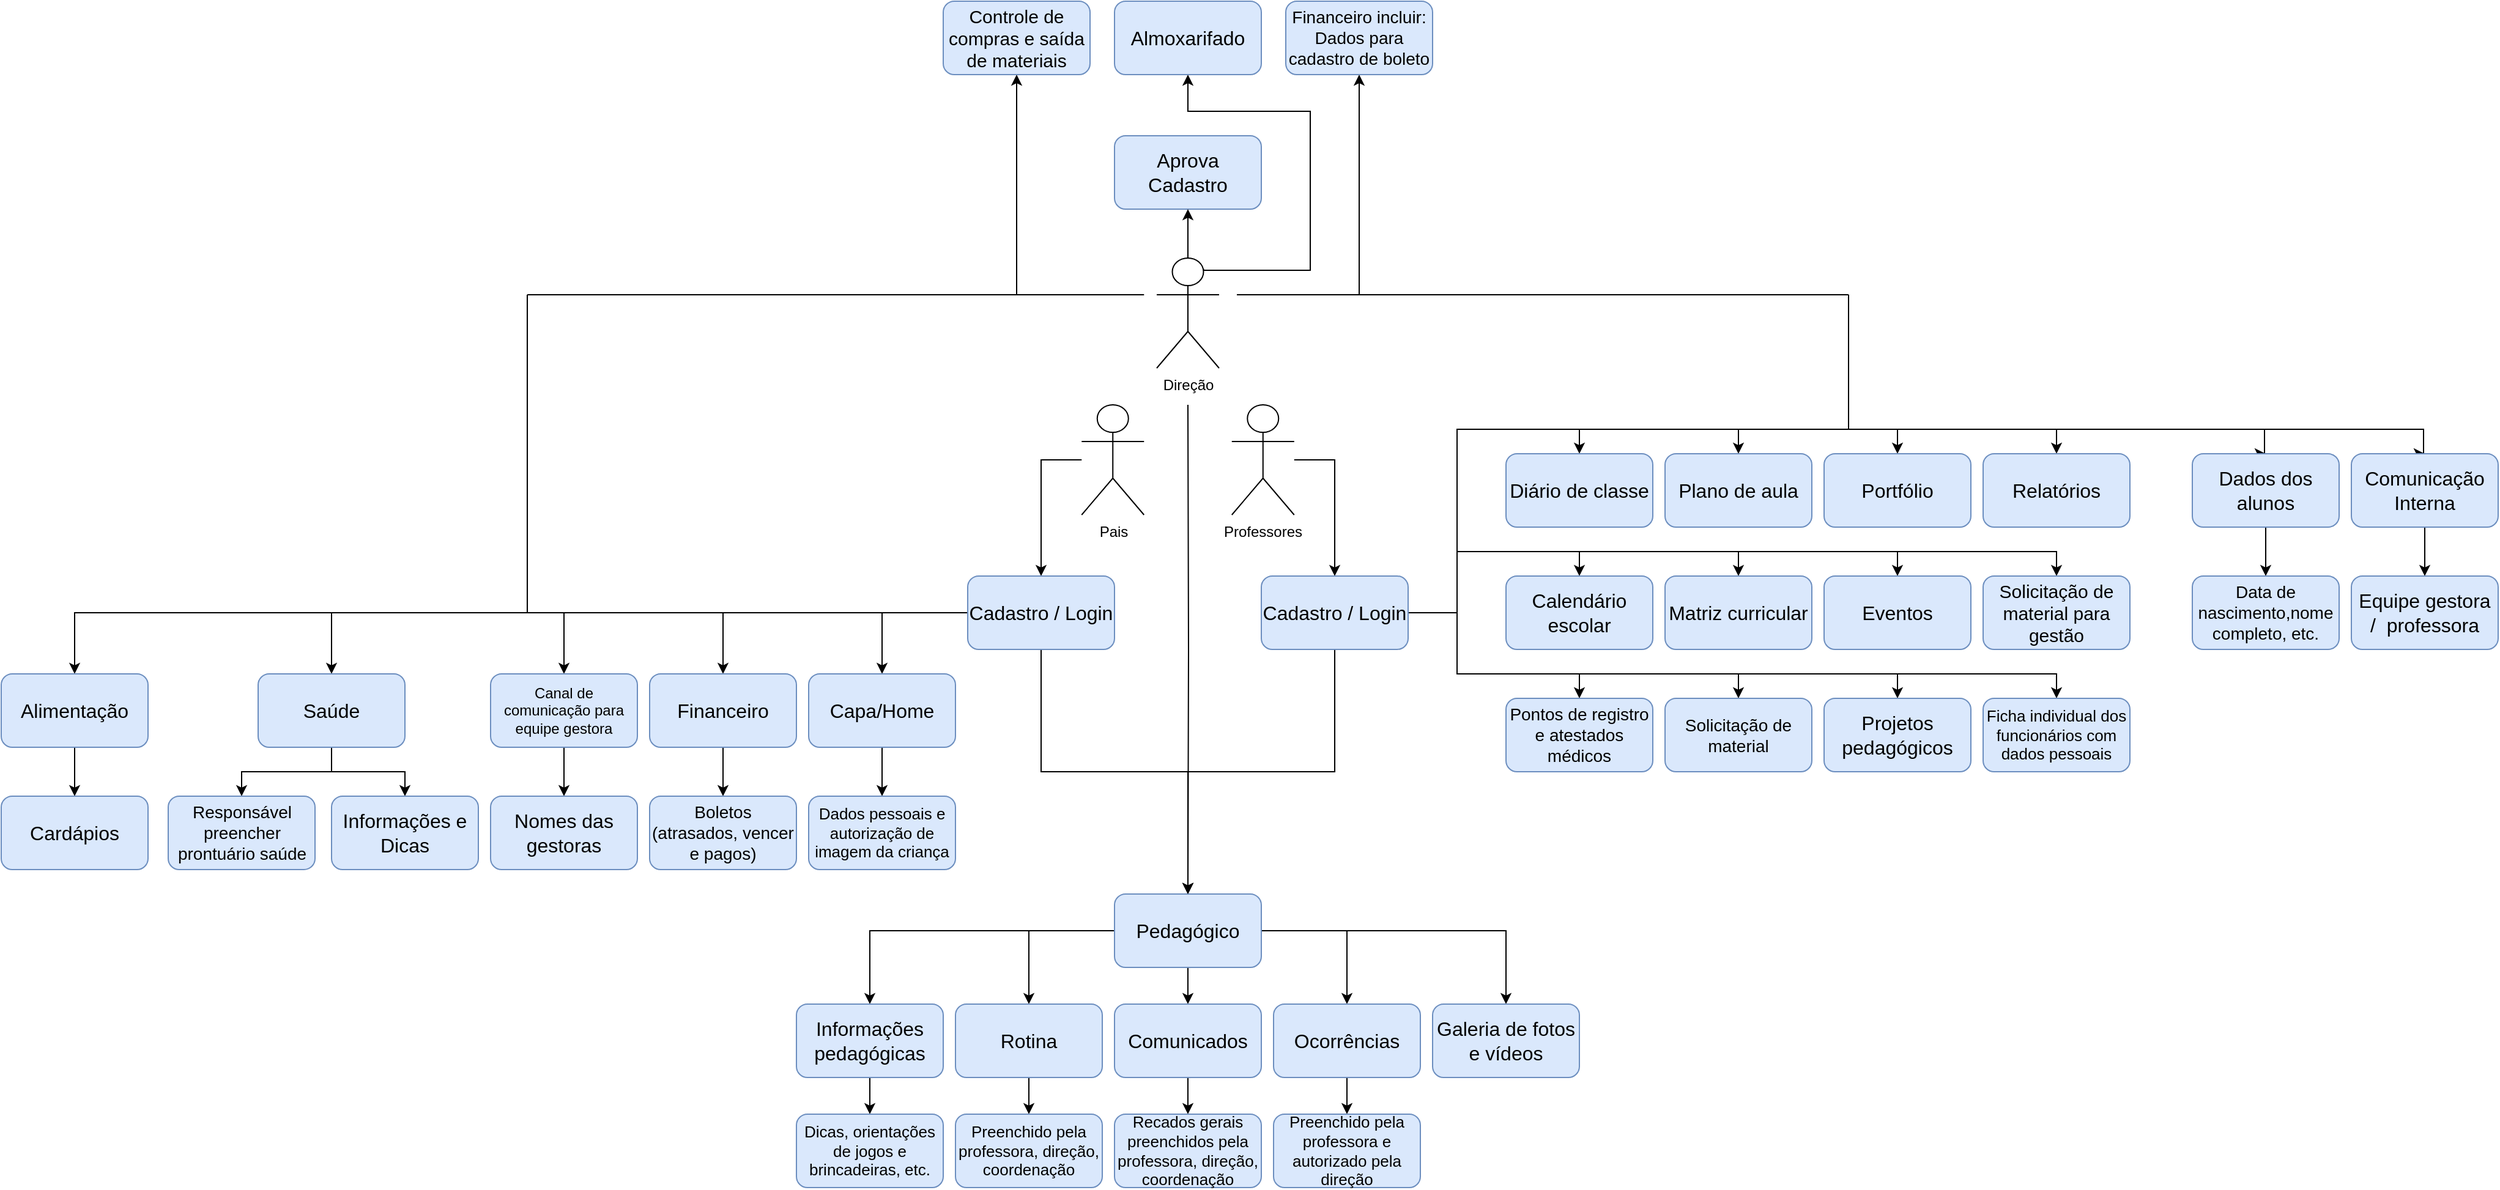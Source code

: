 <mxfile version="22.0.4" type="device">
  <diagram name="Página-1" id="YMS72fRI1g6qzpn0Bzsl">
    <mxGraphModel dx="2442" dy="1991" grid="1" gridSize="10" guides="1" tooltips="1" connect="1" arrows="1" fold="1" page="1" pageScale="1" pageWidth="827" pageHeight="1169" math="0" shadow="0">
      <root>
        <mxCell id="0" />
        <mxCell id="1" parent="0" />
        <mxCell id="8PaIV5h2lotwXUUkNXA3-9" style="edgeStyle=orthogonalEdgeStyle;rounded=0;orthogonalLoop=1;jettySize=auto;html=1;entryX=0.5;entryY=0;entryDx=0;entryDy=0;" edge="1" parent="1" source="lfwVHoiBFtauXAvSEoH1-1" target="lfwVHoiBFtauXAvSEoH1-3">
          <mxGeometry relative="1" as="geometry">
            <Array as="points">
              <mxPoint x="300" y="165" />
            </Array>
          </mxGeometry>
        </mxCell>
        <mxCell id="lfwVHoiBFtauXAvSEoH1-1" value="Pais" style="shape=umlActor;verticalLabelPosition=bottom;verticalAlign=top;html=1;outlineConnect=0;" parent="1" vertex="1">
          <mxGeometry x="333.13" y="120" width="51" height="90" as="geometry" />
        </mxCell>
        <mxCell id="8PaIV5h2lotwXUUkNXA3-16" style="edgeStyle=orthogonalEdgeStyle;rounded=0;orthogonalLoop=1;jettySize=auto;html=1;entryX=0.5;entryY=0;entryDx=0;entryDy=0;" edge="1" parent="1" source="lfwVHoiBFtauXAvSEoH1-3" target="8PaIV5h2lotwXUUkNXA3-15">
          <mxGeometry relative="1" as="geometry" />
        </mxCell>
        <mxCell id="8PaIV5h2lotwXUUkNXA3-18" style="edgeStyle=orthogonalEdgeStyle;rounded=0;orthogonalLoop=1;jettySize=auto;html=1;entryX=0.5;entryY=0;entryDx=0;entryDy=0;" edge="1" parent="1" source="lfwVHoiBFtauXAvSEoH1-3" target="8PaIV5h2lotwXUUkNXA3-17">
          <mxGeometry relative="1" as="geometry" />
        </mxCell>
        <mxCell id="8PaIV5h2lotwXUUkNXA3-20" style="edgeStyle=orthogonalEdgeStyle;rounded=0;orthogonalLoop=1;jettySize=auto;html=1;entryX=0.5;entryY=0;entryDx=0;entryDy=0;" edge="1" parent="1" source="lfwVHoiBFtauXAvSEoH1-3" target="8PaIV5h2lotwXUUkNXA3-19">
          <mxGeometry relative="1" as="geometry" />
        </mxCell>
        <mxCell id="8PaIV5h2lotwXUUkNXA3-23" style="edgeStyle=orthogonalEdgeStyle;rounded=0;orthogonalLoop=1;jettySize=auto;html=1;" edge="1" parent="1" source="lfwVHoiBFtauXAvSEoH1-3" target="8PaIV5h2lotwXUUkNXA3-22">
          <mxGeometry relative="1" as="geometry" />
        </mxCell>
        <mxCell id="8PaIV5h2lotwXUUkNXA3-25" style="edgeStyle=orthogonalEdgeStyle;rounded=0;orthogonalLoop=1;jettySize=auto;html=1;" edge="1" parent="1" source="lfwVHoiBFtauXAvSEoH1-3" target="8PaIV5h2lotwXUUkNXA3-24">
          <mxGeometry relative="1" as="geometry" />
        </mxCell>
        <mxCell id="8PaIV5h2lotwXUUkNXA3-83" style="edgeStyle=orthogonalEdgeStyle;rounded=0;orthogonalLoop=1;jettySize=auto;html=1;entryX=0.5;entryY=0;entryDx=0;entryDy=0;" edge="1" parent="1" source="lfwVHoiBFtauXAvSEoH1-3" target="8PaIV5h2lotwXUUkNXA3-26">
          <mxGeometry relative="1" as="geometry" />
        </mxCell>
        <mxCell id="lfwVHoiBFtauXAvSEoH1-3" value="&lt;font style=&quot;font-size: 16px;&quot;&gt;Cadastro / Login&lt;/font&gt;" style="rounded=1;whiteSpace=wrap;html=1;fillColor=#dae8fc;strokeColor=#6c8ebf;" parent="1" vertex="1">
          <mxGeometry x="240" y="260" width="120" height="60" as="geometry" />
        </mxCell>
        <mxCell id="lfwVHoiBFtauXAvSEoH1-14" value="&lt;font style=&quot;font-size: 16px;&quot;&gt;Aprova Cadastro&lt;/font&gt;" style="rounded=1;whiteSpace=wrap;html=1;fillColor=#dae8fc;strokeColor=#6c8ebf;" parent="1" vertex="1">
          <mxGeometry x="360" y="-100" width="120" height="60" as="geometry" />
        </mxCell>
        <mxCell id="8PaIV5h2lotwXUUkNXA3-11" style="edgeStyle=orthogonalEdgeStyle;rounded=0;orthogonalLoop=1;jettySize=auto;html=1;entryX=0.5;entryY=0;entryDx=0;entryDy=0;" edge="1" parent="1" source="8PaIV5h2lotwXUUkNXA3-1" target="8PaIV5h2lotwXUUkNXA3-8">
          <mxGeometry relative="1" as="geometry">
            <Array as="points">
              <mxPoint x="540" y="165" />
            </Array>
          </mxGeometry>
        </mxCell>
        <mxCell id="8PaIV5h2lotwXUUkNXA3-1" value="Professores" style="shape=umlActor;verticalLabelPosition=bottom;verticalAlign=top;html=1;outlineConnect=0;" vertex="1" parent="1">
          <mxGeometry x="455.88" y="120" width="51" height="90" as="geometry" />
        </mxCell>
        <mxCell id="8PaIV5h2lotwXUUkNXA3-84" style="edgeStyle=orthogonalEdgeStyle;rounded=0;orthogonalLoop=1;jettySize=auto;html=1;entryX=0.5;entryY=0;entryDx=0;entryDy=0;" edge="1" parent="1" source="8PaIV5h2lotwXUUkNXA3-8" target="8PaIV5h2lotwXUUkNXA3-26">
          <mxGeometry relative="1" as="geometry" />
        </mxCell>
        <mxCell id="8PaIV5h2lotwXUUkNXA3-91" style="edgeStyle=orthogonalEdgeStyle;rounded=0;orthogonalLoop=1;jettySize=auto;html=1;entryX=0.5;entryY=0;entryDx=0;entryDy=0;" edge="1" parent="1" source="8PaIV5h2lotwXUUkNXA3-8" target="8PaIV5h2lotwXUUkNXA3-48">
          <mxGeometry relative="1" as="geometry" />
        </mxCell>
        <mxCell id="8PaIV5h2lotwXUUkNXA3-94" style="edgeStyle=orthogonalEdgeStyle;rounded=0;orthogonalLoop=1;jettySize=auto;html=1;entryX=0.5;entryY=0;entryDx=0;entryDy=0;" edge="1" parent="1" source="8PaIV5h2lotwXUUkNXA3-8" target="8PaIV5h2lotwXUUkNXA3-45">
          <mxGeometry relative="1" as="geometry">
            <Array as="points">
              <mxPoint x="640" y="290" />
              <mxPoint x="640" y="140" />
              <mxPoint x="870" y="140" />
            </Array>
          </mxGeometry>
        </mxCell>
        <mxCell id="8PaIV5h2lotwXUUkNXA3-95" style="edgeStyle=orthogonalEdgeStyle;rounded=0;orthogonalLoop=1;jettySize=auto;html=1;entryX=0.5;entryY=0;entryDx=0;entryDy=0;" edge="1" parent="1" source="8PaIV5h2lotwXUUkNXA3-8" target="8PaIV5h2lotwXUUkNXA3-50">
          <mxGeometry relative="1" as="geometry">
            <Array as="points">
              <mxPoint x="640" y="290" />
              <mxPoint x="640" y="140" />
              <mxPoint x="1000" y="140" />
            </Array>
          </mxGeometry>
        </mxCell>
        <mxCell id="8PaIV5h2lotwXUUkNXA3-96" style="edgeStyle=orthogonalEdgeStyle;rounded=0;orthogonalLoop=1;jettySize=auto;html=1;entryX=0.5;entryY=0;entryDx=0;entryDy=0;" edge="1" parent="1" source="8PaIV5h2lotwXUUkNXA3-8" target="8PaIV5h2lotwXUUkNXA3-44">
          <mxGeometry relative="1" as="geometry">
            <Array as="points">
              <mxPoint x="640" y="290" />
              <mxPoint x="640" y="140" />
              <mxPoint x="1130" y="140" />
            </Array>
          </mxGeometry>
        </mxCell>
        <mxCell id="8PaIV5h2lotwXUUkNXA3-97" style="edgeStyle=orthogonalEdgeStyle;rounded=0;orthogonalLoop=1;jettySize=auto;html=1;entryX=0.5;entryY=0;entryDx=0;entryDy=0;" edge="1" parent="1" source="8PaIV5h2lotwXUUkNXA3-8" target="8PaIV5h2lotwXUUkNXA3-49">
          <mxGeometry relative="1" as="geometry">
            <Array as="points">
              <mxPoint x="640" y="290" />
              <mxPoint x="640" y="140" />
              <mxPoint x="1300" y="140" />
              <mxPoint x="1300" y="160" />
            </Array>
          </mxGeometry>
        </mxCell>
        <mxCell id="8PaIV5h2lotwXUUkNXA3-98" style="edgeStyle=orthogonalEdgeStyle;rounded=0;orthogonalLoop=1;jettySize=auto;html=1;entryX=0.5;entryY=0;entryDx=0;entryDy=0;" edge="1" parent="1" source="8PaIV5h2lotwXUUkNXA3-8" target="8PaIV5h2lotwXUUkNXA3-51">
          <mxGeometry relative="1" as="geometry">
            <Array as="points">
              <mxPoint x="640" y="290" />
              <mxPoint x="640" y="140" />
              <mxPoint x="1430" y="140" />
              <mxPoint x="1430" y="160" />
            </Array>
          </mxGeometry>
        </mxCell>
        <mxCell id="8PaIV5h2lotwXUUkNXA3-99" style="edgeStyle=orthogonalEdgeStyle;rounded=0;orthogonalLoop=1;jettySize=auto;html=1;entryX=0.5;entryY=0;entryDx=0;entryDy=0;" edge="1" parent="1" source="8PaIV5h2lotwXUUkNXA3-8" target="8PaIV5h2lotwXUUkNXA3-52">
          <mxGeometry relative="1" as="geometry">
            <Array as="points">
              <mxPoint x="640" y="290" />
              <mxPoint x="640" y="240" />
              <mxPoint x="740" y="240" />
            </Array>
          </mxGeometry>
        </mxCell>
        <mxCell id="8PaIV5h2lotwXUUkNXA3-100" style="edgeStyle=orthogonalEdgeStyle;rounded=0;orthogonalLoop=1;jettySize=auto;html=1;entryX=0.5;entryY=0;entryDx=0;entryDy=0;" edge="1" parent="1" source="8PaIV5h2lotwXUUkNXA3-8" target="8PaIV5h2lotwXUUkNXA3-53">
          <mxGeometry relative="1" as="geometry">
            <Array as="points">
              <mxPoint x="640" y="290" />
              <mxPoint x="640" y="240" />
              <mxPoint x="870" y="240" />
            </Array>
          </mxGeometry>
        </mxCell>
        <mxCell id="8PaIV5h2lotwXUUkNXA3-101" style="edgeStyle=orthogonalEdgeStyle;rounded=0;orthogonalLoop=1;jettySize=auto;html=1;entryX=0.5;entryY=0;entryDx=0;entryDy=0;" edge="1" parent="1" source="8PaIV5h2lotwXUUkNXA3-8" target="8PaIV5h2lotwXUUkNXA3-54">
          <mxGeometry relative="1" as="geometry">
            <Array as="points">
              <mxPoint x="640" y="290" />
              <mxPoint x="640" y="240" />
              <mxPoint x="1000" y="240" />
            </Array>
          </mxGeometry>
        </mxCell>
        <mxCell id="8PaIV5h2lotwXUUkNXA3-102" style="edgeStyle=orthogonalEdgeStyle;rounded=0;orthogonalLoop=1;jettySize=auto;html=1;entryX=0.5;entryY=0;entryDx=0;entryDy=0;" edge="1" parent="1" source="8PaIV5h2lotwXUUkNXA3-8" target="8PaIV5h2lotwXUUkNXA3-55">
          <mxGeometry relative="1" as="geometry">
            <Array as="points">
              <mxPoint x="640" y="290" />
              <mxPoint x="640" y="240" />
              <mxPoint x="1130" y="240" />
            </Array>
          </mxGeometry>
        </mxCell>
        <mxCell id="8PaIV5h2lotwXUUkNXA3-103" style="edgeStyle=orthogonalEdgeStyle;rounded=0;orthogonalLoop=1;jettySize=auto;html=1;" edge="1" parent="1" source="8PaIV5h2lotwXUUkNXA3-8" target="8PaIV5h2lotwXUUkNXA3-58">
          <mxGeometry relative="1" as="geometry">
            <Array as="points">
              <mxPoint x="640" y="290" />
              <mxPoint x="640" y="340" />
              <mxPoint x="740" y="340" />
            </Array>
          </mxGeometry>
        </mxCell>
        <mxCell id="8PaIV5h2lotwXUUkNXA3-104" style="edgeStyle=orthogonalEdgeStyle;rounded=0;orthogonalLoop=1;jettySize=auto;html=1;entryX=0.5;entryY=0;entryDx=0;entryDy=0;" edge="1" parent="1" source="8PaIV5h2lotwXUUkNXA3-8" target="8PaIV5h2lotwXUUkNXA3-59">
          <mxGeometry relative="1" as="geometry">
            <Array as="points">
              <mxPoint x="640" y="290" />
              <mxPoint x="640" y="340" />
              <mxPoint x="870" y="340" />
            </Array>
          </mxGeometry>
        </mxCell>
        <mxCell id="8PaIV5h2lotwXUUkNXA3-105" style="edgeStyle=orthogonalEdgeStyle;rounded=0;orthogonalLoop=1;jettySize=auto;html=1;entryX=0.5;entryY=0;entryDx=0;entryDy=0;" edge="1" parent="1" source="8PaIV5h2lotwXUUkNXA3-8" target="8PaIV5h2lotwXUUkNXA3-56">
          <mxGeometry relative="1" as="geometry">
            <Array as="points">
              <mxPoint x="640" y="290" />
              <mxPoint x="640" y="340" />
              <mxPoint x="1000" y="340" />
            </Array>
          </mxGeometry>
        </mxCell>
        <mxCell id="8PaIV5h2lotwXUUkNXA3-106" style="edgeStyle=orthogonalEdgeStyle;rounded=0;orthogonalLoop=1;jettySize=auto;html=1;entryX=0.5;entryY=0;entryDx=0;entryDy=0;" edge="1" parent="1" source="8PaIV5h2lotwXUUkNXA3-8" target="8PaIV5h2lotwXUUkNXA3-57">
          <mxGeometry relative="1" as="geometry">
            <Array as="points">
              <mxPoint x="640" y="290" />
              <mxPoint x="640" y="340" />
              <mxPoint x="1130" y="340" />
            </Array>
          </mxGeometry>
        </mxCell>
        <mxCell id="8PaIV5h2lotwXUUkNXA3-8" value="&lt;font style=&quot;font-size: 16px;&quot;&gt;Cadastro / Login&lt;/font&gt;" style="rounded=1;whiteSpace=wrap;html=1;fillColor=#dae8fc;strokeColor=#6c8ebf;" vertex="1" parent="1">
          <mxGeometry x="480" y="260" width="120" height="60" as="geometry" />
        </mxCell>
        <mxCell id="8PaIV5h2lotwXUUkNXA3-30" style="edgeStyle=orthogonalEdgeStyle;rounded=0;orthogonalLoop=1;jettySize=auto;html=1;entryX=0.5;entryY=0;entryDx=0;entryDy=0;" edge="1" parent="1" source="8PaIV5h2lotwXUUkNXA3-15" target="8PaIV5h2lotwXUUkNXA3-29">
          <mxGeometry relative="1" as="geometry" />
        </mxCell>
        <mxCell id="8PaIV5h2lotwXUUkNXA3-15" value="&lt;font style=&quot;font-size: 16px;&quot;&gt;Capa/Home&lt;/font&gt;" style="rounded=1;whiteSpace=wrap;html=1;fillColor=#dae8fc;strokeColor=#6c8ebf;" vertex="1" parent="1">
          <mxGeometry x="110" y="340" width="120" height="60" as="geometry" />
        </mxCell>
        <mxCell id="8PaIV5h2lotwXUUkNXA3-32" style="edgeStyle=orthogonalEdgeStyle;rounded=0;orthogonalLoop=1;jettySize=auto;html=1;entryX=0.5;entryY=0;entryDx=0;entryDy=0;" edge="1" parent="1" source="8PaIV5h2lotwXUUkNXA3-17" target="8PaIV5h2lotwXUUkNXA3-31">
          <mxGeometry relative="1" as="geometry" />
        </mxCell>
        <mxCell id="8PaIV5h2lotwXUUkNXA3-17" value="&lt;font style=&quot;font-size: 16px;&quot;&gt;Financeiro&lt;br&gt;&lt;/font&gt;" style="rounded=1;whiteSpace=wrap;html=1;fillColor=#dae8fc;strokeColor=#6c8ebf;" vertex="1" parent="1">
          <mxGeometry x="-20" y="340" width="120" height="60" as="geometry" />
        </mxCell>
        <mxCell id="8PaIV5h2lotwXUUkNXA3-35" style="edgeStyle=orthogonalEdgeStyle;rounded=0;orthogonalLoop=1;jettySize=auto;html=1;entryX=0.5;entryY=0;entryDx=0;entryDy=0;" edge="1" parent="1" source="8PaIV5h2lotwXUUkNXA3-19" target="8PaIV5h2lotwXUUkNXA3-33">
          <mxGeometry relative="1" as="geometry" />
        </mxCell>
        <mxCell id="8PaIV5h2lotwXUUkNXA3-19" value="&lt;p class=&quot;MsoNormal&quot;&gt;Canal de comunicação para equipe gestora&lt;b style=&quot;font-style: italic;&quot;&gt;&lt;/b&gt;&lt;/p&gt;" style="rounded=1;whiteSpace=wrap;html=1;fillColor=#dae8fc;strokeColor=#6c8ebf;" vertex="1" parent="1">
          <mxGeometry x="-150" y="340" width="120" height="60" as="geometry" />
        </mxCell>
        <mxCell id="8PaIV5h2lotwXUUkNXA3-36" style="edgeStyle=orthogonalEdgeStyle;rounded=0;orthogonalLoop=1;jettySize=auto;html=1;" edge="1" parent="1" source="8PaIV5h2lotwXUUkNXA3-22" target="8PaIV5h2lotwXUUkNXA3-34">
          <mxGeometry relative="1" as="geometry" />
        </mxCell>
        <mxCell id="8PaIV5h2lotwXUUkNXA3-38" style="edgeStyle=orthogonalEdgeStyle;rounded=0;orthogonalLoop=1;jettySize=auto;html=1;entryX=0.5;entryY=0;entryDx=0;entryDy=0;" edge="1" parent="1" source="8PaIV5h2lotwXUUkNXA3-22" target="8PaIV5h2lotwXUUkNXA3-37">
          <mxGeometry relative="1" as="geometry" />
        </mxCell>
        <mxCell id="8PaIV5h2lotwXUUkNXA3-22" value="&lt;font style=&quot;font-size: 16px;&quot;&gt;Saúde&lt;br&gt;&lt;/font&gt;" style="rounded=1;whiteSpace=wrap;html=1;fillColor=#dae8fc;strokeColor=#6c8ebf;" vertex="1" parent="1">
          <mxGeometry x="-340" y="340" width="120" height="60" as="geometry" />
        </mxCell>
        <mxCell id="8PaIV5h2lotwXUUkNXA3-40" style="edgeStyle=orthogonalEdgeStyle;rounded=0;orthogonalLoop=1;jettySize=auto;html=1;" edge="1" parent="1" source="8PaIV5h2lotwXUUkNXA3-24" target="8PaIV5h2lotwXUUkNXA3-39">
          <mxGeometry relative="1" as="geometry" />
        </mxCell>
        <mxCell id="8PaIV5h2lotwXUUkNXA3-24" value="&lt;font style=&quot;font-size: 16px;&quot;&gt;Alimentação&lt;br&gt;&lt;/font&gt;" style="rounded=1;whiteSpace=wrap;html=1;fillColor=#dae8fc;strokeColor=#6c8ebf;" vertex="1" parent="1">
          <mxGeometry x="-550" y="340" width="120" height="60" as="geometry" />
        </mxCell>
        <mxCell id="8PaIV5h2lotwXUUkNXA3-109" style="edgeStyle=orthogonalEdgeStyle;rounded=0;orthogonalLoop=1;jettySize=auto;html=1;entryX=0.5;entryY=0;entryDx=0;entryDy=0;" edge="1" parent="1" source="8PaIV5h2lotwXUUkNXA3-26" target="8PaIV5h2lotwXUUkNXA3-108">
          <mxGeometry relative="1" as="geometry" />
        </mxCell>
        <mxCell id="8PaIV5h2lotwXUUkNXA3-122" style="edgeStyle=orthogonalEdgeStyle;rounded=0;orthogonalLoop=1;jettySize=auto;html=1;entryX=0.5;entryY=0;entryDx=0;entryDy=0;" edge="1" parent="1" source="8PaIV5h2lotwXUUkNXA3-26" target="8PaIV5h2lotwXUUkNXA3-110">
          <mxGeometry relative="1" as="geometry" />
        </mxCell>
        <mxCell id="8PaIV5h2lotwXUUkNXA3-123" style="edgeStyle=orthogonalEdgeStyle;rounded=0;orthogonalLoop=1;jettySize=auto;html=1;entryX=0.5;entryY=0;entryDx=0;entryDy=0;" edge="1" parent="1" source="8PaIV5h2lotwXUUkNXA3-26" target="8PaIV5h2lotwXUUkNXA3-112">
          <mxGeometry relative="1" as="geometry" />
        </mxCell>
        <mxCell id="8PaIV5h2lotwXUUkNXA3-124" style="edgeStyle=orthogonalEdgeStyle;rounded=0;orthogonalLoop=1;jettySize=auto;html=1;entryX=0.5;entryY=0;entryDx=0;entryDy=0;" edge="1" parent="1" source="8PaIV5h2lotwXUUkNXA3-26" target="8PaIV5h2lotwXUUkNXA3-111">
          <mxGeometry relative="1" as="geometry" />
        </mxCell>
        <mxCell id="8PaIV5h2lotwXUUkNXA3-125" style="edgeStyle=orthogonalEdgeStyle;rounded=0;orthogonalLoop=1;jettySize=auto;html=1;" edge="1" parent="1" source="8PaIV5h2lotwXUUkNXA3-26" target="8PaIV5h2lotwXUUkNXA3-113">
          <mxGeometry relative="1" as="geometry" />
        </mxCell>
        <mxCell id="8PaIV5h2lotwXUUkNXA3-26" value="&lt;font style=&quot;font-size: 16px;&quot;&gt;Pedagógico&lt;br&gt;&lt;/font&gt;" style="rounded=1;whiteSpace=wrap;html=1;fillColor=#dae8fc;strokeColor=#6c8ebf;" vertex="1" parent="1">
          <mxGeometry x="360" y="520" width="120" height="60" as="geometry" />
        </mxCell>
        <mxCell id="8PaIV5h2lotwXUUkNXA3-29" value="&lt;font style=&quot;&quot;&gt;&lt;font style=&quot;font-size: 13px;&quot;&gt;Dados pessoais e autorização de imagem da criança&lt;/font&gt;&lt;br&gt;&lt;/font&gt;" style="rounded=1;whiteSpace=wrap;html=1;fillColor=#dae8fc;strokeColor=#6c8ebf;" vertex="1" parent="1">
          <mxGeometry x="110" y="440" width="120" height="60" as="geometry" />
        </mxCell>
        <mxCell id="8PaIV5h2lotwXUUkNXA3-31" value="&lt;font style=&quot;&quot;&gt;&lt;font style=&quot;font-size: 14px;&quot;&gt;Boletos (atrasados, vencer e pagos)&lt;/font&gt;&lt;br&gt;&lt;/font&gt;" style="rounded=1;whiteSpace=wrap;html=1;fillColor=#dae8fc;strokeColor=#6c8ebf;" vertex="1" parent="1">
          <mxGeometry x="-20" y="440" width="120" height="60" as="geometry" />
        </mxCell>
        <mxCell id="8PaIV5h2lotwXUUkNXA3-33" value="&lt;font style=&quot;font-size: 16px;&quot;&gt;Nomes das gestoras&lt;br&gt;&lt;/font&gt;" style="rounded=1;whiteSpace=wrap;html=1;fillColor=#dae8fc;strokeColor=#6c8ebf;" vertex="1" parent="1">
          <mxGeometry x="-150" y="440" width="120" height="60" as="geometry" />
        </mxCell>
        <mxCell id="8PaIV5h2lotwXUUkNXA3-34" value="&lt;font style=&quot;font-size: 16px;&quot;&gt;Informações e Dicas&lt;br&gt;&lt;/font&gt;" style="rounded=1;whiteSpace=wrap;html=1;fillColor=#dae8fc;strokeColor=#6c8ebf;" vertex="1" parent="1">
          <mxGeometry x="-280" y="440" width="120" height="60" as="geometry" />
        </mxCell>
        <mxCell id="8PaIV5h2lotwXUUkNXA3-37" value="&lt;font style=&quot;&quot;&gt;&lt;font style=&quot;font-size: 14px;&quot;&gt;Responsável preencher prontuário saúde&lt;/font&gt;&lt;br&gt;&lt;/font&gt;" style="rounded=1;whiteSpace=wrap;html=1;fillColor=#dae8fc;strokeColor=#6c8ebf;" vertex="1" parent="1">
          <mxGeometry x="-413.5" y="440" width="120" height="60" as="geometry" />
        </mxCell>
        <mxCell id="8PaIV5h2lotwXUUkNXA3-39" value="&lt;font style=&quot;font-size: 16px;&quot;&gt;Cardápios&lt;br&gt;&lt;/font&gt;" style="rounded=1;whiteSpace=wrap;html=1;fillColor=#dae8fc;strokeColor=#6c8ebf;" vertex="1" parent="1">
          <mxGeometry x="-550" y="440" width="120" height="60" as="geometry" />
        </mxCell>
        <mxCell id="8PaIV5h2lotwXUUkNXA3-44" value="&lt;font style=&quot;font-size: 16px;&quot;&gt;Relatórios&lt;/font&gt;" style="rounded=1;whiteSpace=wrap;html=1;fillColor=#dae8fc;strokeColor=#6c8ebf;" vertex="1" parent="1">
          <mxGeometry x="1070" y="160" width="120" height="60" as="geometry" />
        </mxCell>
        <mxCell id="8PaIV5h2lotwXUUkNXA3-45" value="&lt;font style=&quot;font-size: 16px;&quot;&gt;Plano de aula&lt;/font&gt;" style="rounded=1;whiteSpace=wrap;html=1;fillColor=#dae8fc;strokeColor=#6c8ebf;" vertex="1" parent="1">
          <mxGeometry x="810" y="160" width="120" height="60" as="geometry" />
        </mxCell>
        <mxCell id="8PaIV5h2lotwXUUkNXA3-48" value="&lt;font style=&quot;font-size: 16px;&quot;&gt;Diário de classe&lt;/font&gt;" style="rounded=1;whiteSpace=wrap;html=1;fillColor=#dae8fc;strokeColor=#6c8ebf;" vertex="1" parent="1">
          <mxGeometry x="680" y="160" width="120" height="60" as="geometry" />
        </mxCell>
        <mxCell id="8PaIV5h2lotwXUUkNXA3-61" style="edgeStyle=orthogonalEdgeStyle;rounded=0;orthogonalLoop=1;jettySize=auto;html=1;" edge="1" parent="1" source="8PaIV5h2lotwXUUkNXA3-49" target="8PaIV5h2lotwXUUkNXA3-60">
          <mxGeometry relative="1" as="geometry" />
        </mxCell>
        <mxCell id="8PaIV5h2lotwXUUkNXA3-49" value="&lt;font style=&quot;font-size: 16px;&quot;&gt;Dados dos alunos&lt;/font&gt;" style="rounded=1;whiteSpace=wrap;html=1;fillColor=#dae8fc;strokeColor=#6c8ebf;" vertex="1" parent="1">
          <mxGeometry x="1241" y="160" width="120" height="60" as="geometry" />
        </mxCell>
        <mxCell id="8PaIV5h2lotwXUUkNXA3-50" value="&lt;font style=&quot;font-size: 16px;&quot;&gt;Portfólio&lt;/font&gt;" style="rounded=1;whiteSpace=wrap;html=1;fillColor=#dae8fc;strokeColor=#6c8ebf;" vertex="1" parent="1">
          <mxGeometry x="940" y="160" width="120" height="60" as="geometry" />
        </mxCell>
        <mxCell id="8PaIV5h2lotwXUUkNXA3-63" style="edgeStyle=orthogonalEdgeStyle;rounded=0;orthogonalLoop=1;jettySize=auto;html=1;entryX=0.5;entryY=0;entryDx=0;entryDy=0;" edge="1" parent="1" source="8PaIV5h2lotwXUUkNXA3-51" target="8PaIV5h2lotwXUUkNXA3-62">
          <mxGeometry relative="1" as="geometry" />
        </mxCell>
        <mxCell id="8PaIV5h2lotwXUUkNXA3-51" value="&lt;font style=&quot;font-size: 16px;&quot;&gt;Comunicação Interna&lt;/font&gt;" style="rounded=1;whiteSpace=wrap;html=1;fillColor=#dae8fc;strokeColor=#6c8ebf;" vertex="1" parent="1">
          <mxGeometry x="1371" y="160" width="120" height="60" as="geometry" />
        </mxCell>
        <mxCell id="8PaIV5h2lotwXUUkNXA3-52" value="&lt;font style=&quot;font-size: 16px;&quot;&gt;Calendário escolar&lt;/font&gt;" style="rounded=1;whiteSpace=wrap;html=1;fillColor=#dae8fc;strokeColor=#6c8ebf;" vertex="1" parent="1">
          <mxGeometry x="680" y="260" width="120" height="60" as="geometry" />
        </mxCell>
        <mxCell id="8PaIV5h2lotwXUUkNXA3-53" value="&lt;font style=&quot;font-size: 16px;&quot;&gt;Matriz curricular&lt;/font&gt;" style="rounded=1;whiteSpace=wrap;html=1;fillColor=#dae8fc;strokeColor=#6c8ebf;" vertex="1" parent="1">
          <mxGeometry x="810" y="260" width="120" height="60" as="geometry" />
        </mxCell>
        <mxCell id="8PaIV5h2lotwXUUkNXA3-54" value="&lt;font style=&quot;font-size: 16px;&quot;&gt;Eventos&lt;/font&gt;" style="rounded=1;whiteSpace=wrap;html=1;fillColor=#dae8fc;strokeColor=#6c8ebf;" vertex="1" parent="1">
          <mxGeometry x="940" y="260" width="120" height="60" as="geometry" />
        </mxCell>
        <mxCell id="8PaIV5h2lotwXUUkNXA3-55" value="&lt;font style=&quot;font-size: 15px;&quot;&gt;Solicitação de material para gestão&lt;/font&gt;" style="rounded=1;whiteSpace=wrap;html=1;fillColor=#dae8fc;strokeColor=#6c8ebf;" vertex="1" parent="1">
          <mxGeometry x="1070" y="260" width="120" height="60" as="geometry" />
        </mxCell>
        <mxCell id="8PaIV5h2lotwXUUkNXA3-56" value="&lt;font style=&quot;font-size: 16px;&quot;&gt;Projetos pedagógicos&lt;/font&gt;" style="rounded=1;whiteSpace=wrap;html=1;fillColor=#dae8fc;strokeColor=#6c8ebf;" vertex="1" parent="1">
          <mxGeometry x="940" y="360" width="120" height="60" as="geometry" />
        </mxCell>
        <mxCell id="8PaIV5h2lotwXUUkNXA3-57" value="&lt;font style=&quot;font-size: 13px;&quot;&gt;Ficha individual dos funcionários com dados pessoais&lt;/font&gt;" style="rounded=1;whiteSpace=wrap;html=1;fillColor=#dae8fc;strokeColor=#6c8ebf;" vertex="1" parent="1">
          <mxGeometry x="1070" y="360" width="120" height="60" as="geometry" />
        </mxCell>
        <mxCell id="8PaIV5h2lotwXUUkNXA3-58" value="&lt;font style=&quot;font-size: 14px;&quot;&gt;Pontos de registro e atestados médicos&lt;/font&gt;" style="rounded=1;whiteSpace=wrap;html=1;fillColor=#dae8fc;strokeColor=#6c8ebf;" vertex="1" parent="1">
          <mxGeometry x="680" y="360" width="120" height="60" as="geometry" />
        </mxCell>
        <mxCell id="8PaIV5h2lotwXUUkNXA3-59" value="&lt;font style=&quot;font-size: 14px;&quot;&gt;Solicitação de material&lt;/font&gt;" style="rounded=1;whiteSpace=wrap;html=1;fillColor=#dae8fc;strokeColor=#6c8ebf;" vertex="1" parent="1">
          <mxGeometry x="810" y="360" width="120" height="60" as="geometry" />
        </mxCell>
        <mxCell id="8PaIV5h2lotwXUUkNXA3-60" value="&lt;font style=&quot;font-size: 14px;&quot;&gt;Data de nascimento,nome completo, etc.&lt;/font&gt;" style="rounded=1;whiteSpace=wrap;html=1;fillColor=#dae8fc;strokeColor=#6c8ebf;" vertex="1" parent="1">
          <mxGeometry x="1241" y="260" width="120" height="60" as="geometry" />
        </mxCell>
        <mxCell id="8PaIV5h2lotwXUUkNXA3-62" value="&lt;span style=&quot;font-size: 16px;&quot;&gt;Equipe gestora /&amp;nbsp; professora&lt;/span&gt;" style="rounded=1;whiteSpace=wrap;html=1;fillColor=#dae8fc;strokeColor=#6c8ebf;" vertex="1" parent="1">
          <mxGeometry x="1371" y="260" width="120" height="60" as="geometry" />
        </mxCell>
        <mxCell id="8PaIV5h2lotwXUUkNXA3-119" style="edgeStyle=orthogonalEdgeStyle;rounded=0;orthogonalLoop=1;jettySize=auto;html=1;entryX=0.5;entryY=0;entryDx=0;entryDy=0;" edge="1" parent="1" source="8PaIV5h2lotwXUUkNXA3-108" target="8PaIV5h2lotwXUUkNXA3-118">
          <mxGeometry relative="1" as="geometry" />
        </mxCell>
        <mxCell id="8PaIV5h2lotwXUUkNXA3-108" value="&lt;font style=&quot;font-size: 16px;&quot;&gt;Comunicados&lt;br&gt;&lt;/font&gt;" style="rounded=1;whiteSpace=wrap;html=1;fillColor=#dae8fc;strokeColor=#6c8ebf;" vertex="1" parent="1">
          <mxGeometry x="360" y="610" width="120" height="60" as="geometry" />
        </mxCell>
        <mxCell id="8PaIV5h2lotwXUUkNXA3-121" style="edgeStyle=orthogonalEdgeStyle;rounded=0;orthogonalLoop=1;jettySize=auto;html=1;entryX=0.5;entryY=0;entryDx=0;entryDy=0;" edge="1" parent="1" source="8PaIV5h2lotwXUUkNXA3-110" target="8PaIV5h2lotwXUUkNXA3-120">
          <mxGeometry relative="1" as="geometry" />
        </mxCell>
        <mxCell id="8PaIV5h2lotwXUUkNXA3-110" value="&lt;font style=&quot;font-size: 16px;&quot;&gt;Ocorrências&lt;br&gt;&lt;/font&gt;" style="rounded=1;whiteSpace=wrap;html=1;fillColor=#dae8fc;strokeColor=#6c8ebf;" vertex="1" parent="1">
          <mxGeometry x="490" y="610" width="120" height="60" as="geometry" />
        </mxCell>
        <mxCell id="8PaIV5h2lotwXUUkNXA3-117" style="edgeStyle=orthogonalEdgeStyle;rounded=0;orthogonalLoop=1;jettySize=auto;html=1;entryX=0.5;entryY=0;entryDx=0;entryDy=0;" edge="1" parent="1" source="8PaIV5h2lotwXUUkNXA3-111" target="8PaIV5h2lotwXUUkNXA3-116">
          <mxGeometry relative="1" as="geometry" />
        </mxCell>
        <mxCell id="8PaIV5h2lotwXUUkNXA3-111" value="&lt;font style=&quot;font-size: 16px;&quot;&gt;Rotina&lt;br&gt;&lt;/font&gt;" style="rounded=1;whiteSpace=wrap;html=1;fillColor=#dae8fc;strokeColor=#6c8ebf;" vertex="1" parent="1">
          <mxGeometry x="230" y="610" width="120" height="60" as="geometry" />
        </mxCell>
        <mxCell id="8PaIV5h2lotwXUUkNXA3-112" value="&lt;font style=&quot;font-size: 16px;&quot;&gt;Galeria de fotos e vídeos&lt;br&gt;&lt;/font&gt;" style="rounded=1;whiteSpace=wrap;html=1;fillColor=#dae8fc;strokeColor=#6c8ebf;" vertex="1" parent="1">
          <mxGeometry x="620" y="610" width="120" height="60" as="geometry" />
        </mxCell>
        <mxCell id="8PaIV5h2lotwXUUkNXA3-115" style="edgeStyle=orthogonalEdgeStyle;rounded=0;orthogonalLoop=1;jettySize=auto;html=1;entryX=0.5;entryY=0;entryDx=0;entryDy=0;" edge="1" parent="1" source="8PaIV5h2lotwXUUkNXA3-113" target="8PaIV5h2lotwXUUkNXA3-114">
          <mxGeometry relative="1" as="geometry" />
        </mxCell>
        <mxCell id="8PaIV5h2lotwXUUkNXA3-113" value="&lt;font style=&quot;font-size: 16px;&quot;&gt;Informações pedagógicas&lt;br&gt;&lt;/font&gt;" style="rounded=1;whiteSpace=wrap;html=1;fillColor=#dae8fc;strokeColor=#6c8ebf;" vertex="1" parent="1">
          <mxGeometry x="100" y="610" width="120" height="60" as="geometry" />
        </mxCell>
        <mxCell id="8PaIV5h2lotwXUUkNXA3-114" value="&lt;font style=&quot;&quot;&gt;&lt;font style=&quot;font-size: 13px;&quot;&gt;Dicas, orientações de jogos e brincadeiras, etc.&lt;/font&gt;&lt;br&gt;&lt;/font&gt;" style="rounded=1;whiteSpace=wrap;html=1;fillColor=#dae8fc;strokeColor=#6c8ebf;" vertex="1" parent="1">
          <mxGeometry x="100" y="700" width="120" height="60" as="geometry" />
        </mxCell>
        <mxCell id="8PaIV5h2lotwXUUkNXA3-116" value="&lt;font style=&quot;&quot;&gt;&lt;font style=&quot;font-size: 13px;&quot;&gt;Preenchido pela professora, direção, coordenação&lt;/font&gt;&lt;br&gt;&lt;/font&gt;" style="rounded=1;whiteSpace=wrap;html=1;fillColor=#dae8fc;strokeColor=#6c8ebf;" vertex="1" parent="1">
          <mxGeometry x="230" y="700" width="120" height="60" as="geometry" />
        </mxCell>
        <mxCell id="8PaIV5h2lotwXUUkNXA3-118" value="&lt;font style=&quot;&quot;&gt;&lt;font style=&quot;font-size: 13px;&quot;&gt;Recados gerais preenchidos pela professora, direção, coordenação&lt;/font&gt;&lt;br&gt;&lt;/font&gt;" style="rounded=1;whiteSpace=wrap;html=1;fillColor=#dae8fc;strokeColor=#6c8ebf;" vertex="1" parent="1">
          <mxGeometry x="360" y="700" width="120" height="60" as="geometry" />
        </mxCell>
        <mxCell id="8PaIV5h2lotwXUUkNXA3-120" value="&lt;font style=&quot;&quot;&gt;&lt;font style=&quot;font-size: 13px;&quot;&gt;Preenchido pela professora e autorizado pela direção&lt;/font&gt;&lt;br&gt;&lt;/font&gt;" style="rounded=1;whiteSpace=wrap;html=1;fillColor=#dae8fc;strokeColor=#6c8ebf;" vertex="1" parent="1">
          <mxGeometry x="490" y="700" width="120" height="60" as="geometry" />
        </mxCell>
        <mxCell id="8PaIV5h2lotwXUUkNXA3-132" value="" style="endArrow=none;html=1;rounded=0;" edge="1" parent="1">
          <mxGeometry width="50" height="50" relative="1" as="geometry">
            <mxPoint x="-120" y="30" as="sourcePoint" />
            <mxPoint x="384.13" y="30" as="targetPoint" />
            <Array as="points">
              <mxPoint x="134.13" y="30" />
            </Array>
          </mxGeometry>
        </mxCell>
        <mxCell id="8PaIV5h2lotwXUUkNXA3-133" value="" style="endArrow=none;html=1;rounded=0;" edge="1" parent="1">
          <mxGeometry width="50" height="50" relative="1" as="geometry">
            <mxPoint x="-120" y="290" as="sourcePoint" />
            <mxPoint x="-120" y="30" as="targetPoint" />
          </mxGeometry>
        </mxCell>
        <mxCell id="8PaIV5h2lotwXUUkNXA3-134" value="" style="endArrow=none;html=1;rounded=0;" edge="1" parent="1">
          <mxGeometry width="50" height="50" relative="1" as="geometry">
            <mxPoint x="460" y="30" as="sourcePoint" />
            <mxPoint x="960" y="30" as="targetPoint" />
            <Array as="points" />
          </mxGeometry>
        </mxCell>
        <mxCell id="8PaIV5h2lotwXUUkNXA3-135" value="" style="endArrow=none;html=1;rounded=0;" edge="1" parent="1">
          <mxGeometry width="50" height="50" relative="1" as="geometry">
            <mxPoint x="960" y="140" as="sourcePoint" />
            <mxPoint x="960" y="30" as="targetPoint" />
          </mxGeometry>
        </mxCell>
        <mxCell id="8PaIV5h2lotwXUUkNXA3-163" style="edgeStyle=orthogonalEdgeStyle;rounded=0;orthogonalLoop=1;jettySize=auto;html=1;entryX=0.5;entryY=1;entryDx=0;entryDy=0;" edge="1" parent="1" source="lfwVHoiBFtauXAvSEoH1-7" target="lfwVHoiBFtauXAvSEoH1-14">
          <mxGeometry relative="1" as="geometry" />
        </mxCell>
        <mxCell id="8PaIV5h2lotwXUUkNXA3-164" style="edgeStyle=orthogonalEdgeStyle;rounded=0;orthogonalLoop=1;jettySize=auto;html=1;entryX=0.5;entryY=0;entryDx=0;entryDy=0;" edge="1" parent="1" target="8PaIV5h2lotwXUUkNXA3-26">
          <mxGeometry relative="1" as="geometry">
            <mxPoint x="420" y="120" as="sourcePoint" />
          </mxGeometry>
        </mxCell>
        <mxCell id="8PaIV5h2lotwXUUkNXA3-168" style="edgeStyle=orthogonalEdgeStyle;rounded=0;orthogonalLoop=1;jettySize=auto;html=1;entryX=0.5;entryY=1;entryDx=0;entryDy=0;" edge="1" parent="1" target="8PaIV5h2lotwXUUkNXA3-165">
          <mxGeometry relative="1" as="geometry">
            <mxPoint x="460" y="30" as="sourcePoint" />
            <Array as="points">
              <mxPoint x="560" y="30" />
            </Array>
          </mxGeometry>
        </mxCell>
        <mxCell id="8PaIV5h2lotwXUUkNXA3-169" style="edgeStyle=orthogonalEdgeStyle;rounded=0;orthogonalLoop=1;jettySize=auto;html=1;entryX=0.5;entryY=1;entryDx=0;entryDy=0;" edge="1" parent="1" target="8PaIV5h2lotwXUUkNXA3-167">
          <mxGeometry relative="1" as="geometry">
            <mxPoint x="380" y="30" as="sourcePoint" />
            <Array as="points">
              <mxPoint x="280" y="30" />
            </Array>
          </mxGeometry>
        </mxCell>
        <mxCell id="8PaIV5h2lotwXUUkNXA3-172" style="edgeStyle=orthogonalEdgeStyle;rounded=0;orthogonalLoop=1;jettySize=auto;html=1;exitX=0.75;exitY=0.1;exitDx=0;exitDy=0;exitPerimeter=0;" edge="1" parent="1" source="lfwVHoiBFtauXAvSEoH1-7" target="8PaIV5h2lotwXUUkNXA3-166">
          <mxGeometry relative="1" as="geometry">
            <mxPoint x="460" y="10" as="sourcePoint" />
            <Array as="points">
              <mxPoint x="433" y="10" />
              <mxPoint x="520" y="10" />
              <mxPoint x="520" y="-120" />
              <mxPoint x="420" y="-120" />
            </Array>
          </mxGeometry>
        </mxCell>
        <mxCell id="lfwVHoiBFtauXAvSEoH1-7" value="Direção" style="shape=umlActor;verticalLabelPosition=bottom;verticalAlign=top;html=1;outlineConnect=0;" parent="1" vertex="1">
          <mxGeometry x="394.5" width="51" height="90" as="geometry" />
        </mxCell>
        <mxCell id="8PaIV5h2lotwXUUkNXA3-165" value="&lt;font style=&quot;font-size: 14px;&quot;&gt;Financeiro incluir: Dados para cadastro de boleto&lt;/font&gt;" style="rounded=1;whiteSpace=wrap;html=1;fillColor=#dae8fc;strokeColor=#6c8ebf;" vertex="1" parent="1">
          <mxGeometry x="500" y="-210" width="120" height="60" as="geometry" />
        </mxCell>
        <mxCell id="8PaIV5h2lotwXUUkNXA3-166" value="&lt;font style=&quot;font-size: 16px;&quot;&gt;Almoxarifado&lt;/font&gt;" style="rounded=1;whiteSpace=wrap;html=1;fillColor=#dae8fc;strokeColor=#6c8ebf;" vertex="1" parent="1">
          <mxGeometry x="360" y="-210" width="120" height="60" as="geometry" />
        </mxCell>
        <mxCell id="8PaIV5h2lotwXUUkNXA3-167" value="&lt;font style=&quot;font-size: 15px;&quot;&gt;Controle de compras e saída de materiais&lt;/font&gt;" style="rounded=1;whiteSpace=wrap;html=1;fillColor=#dae8fc;strokeColor=#6c8ebf;" vertex="1" parent="1">
          <mxGeometry x="220" y="-210" width="120" height="60" as="geometry" />
        </mxCell>
      </root>
    </mxGraphModel>
  </diagram>
</mxfile>
